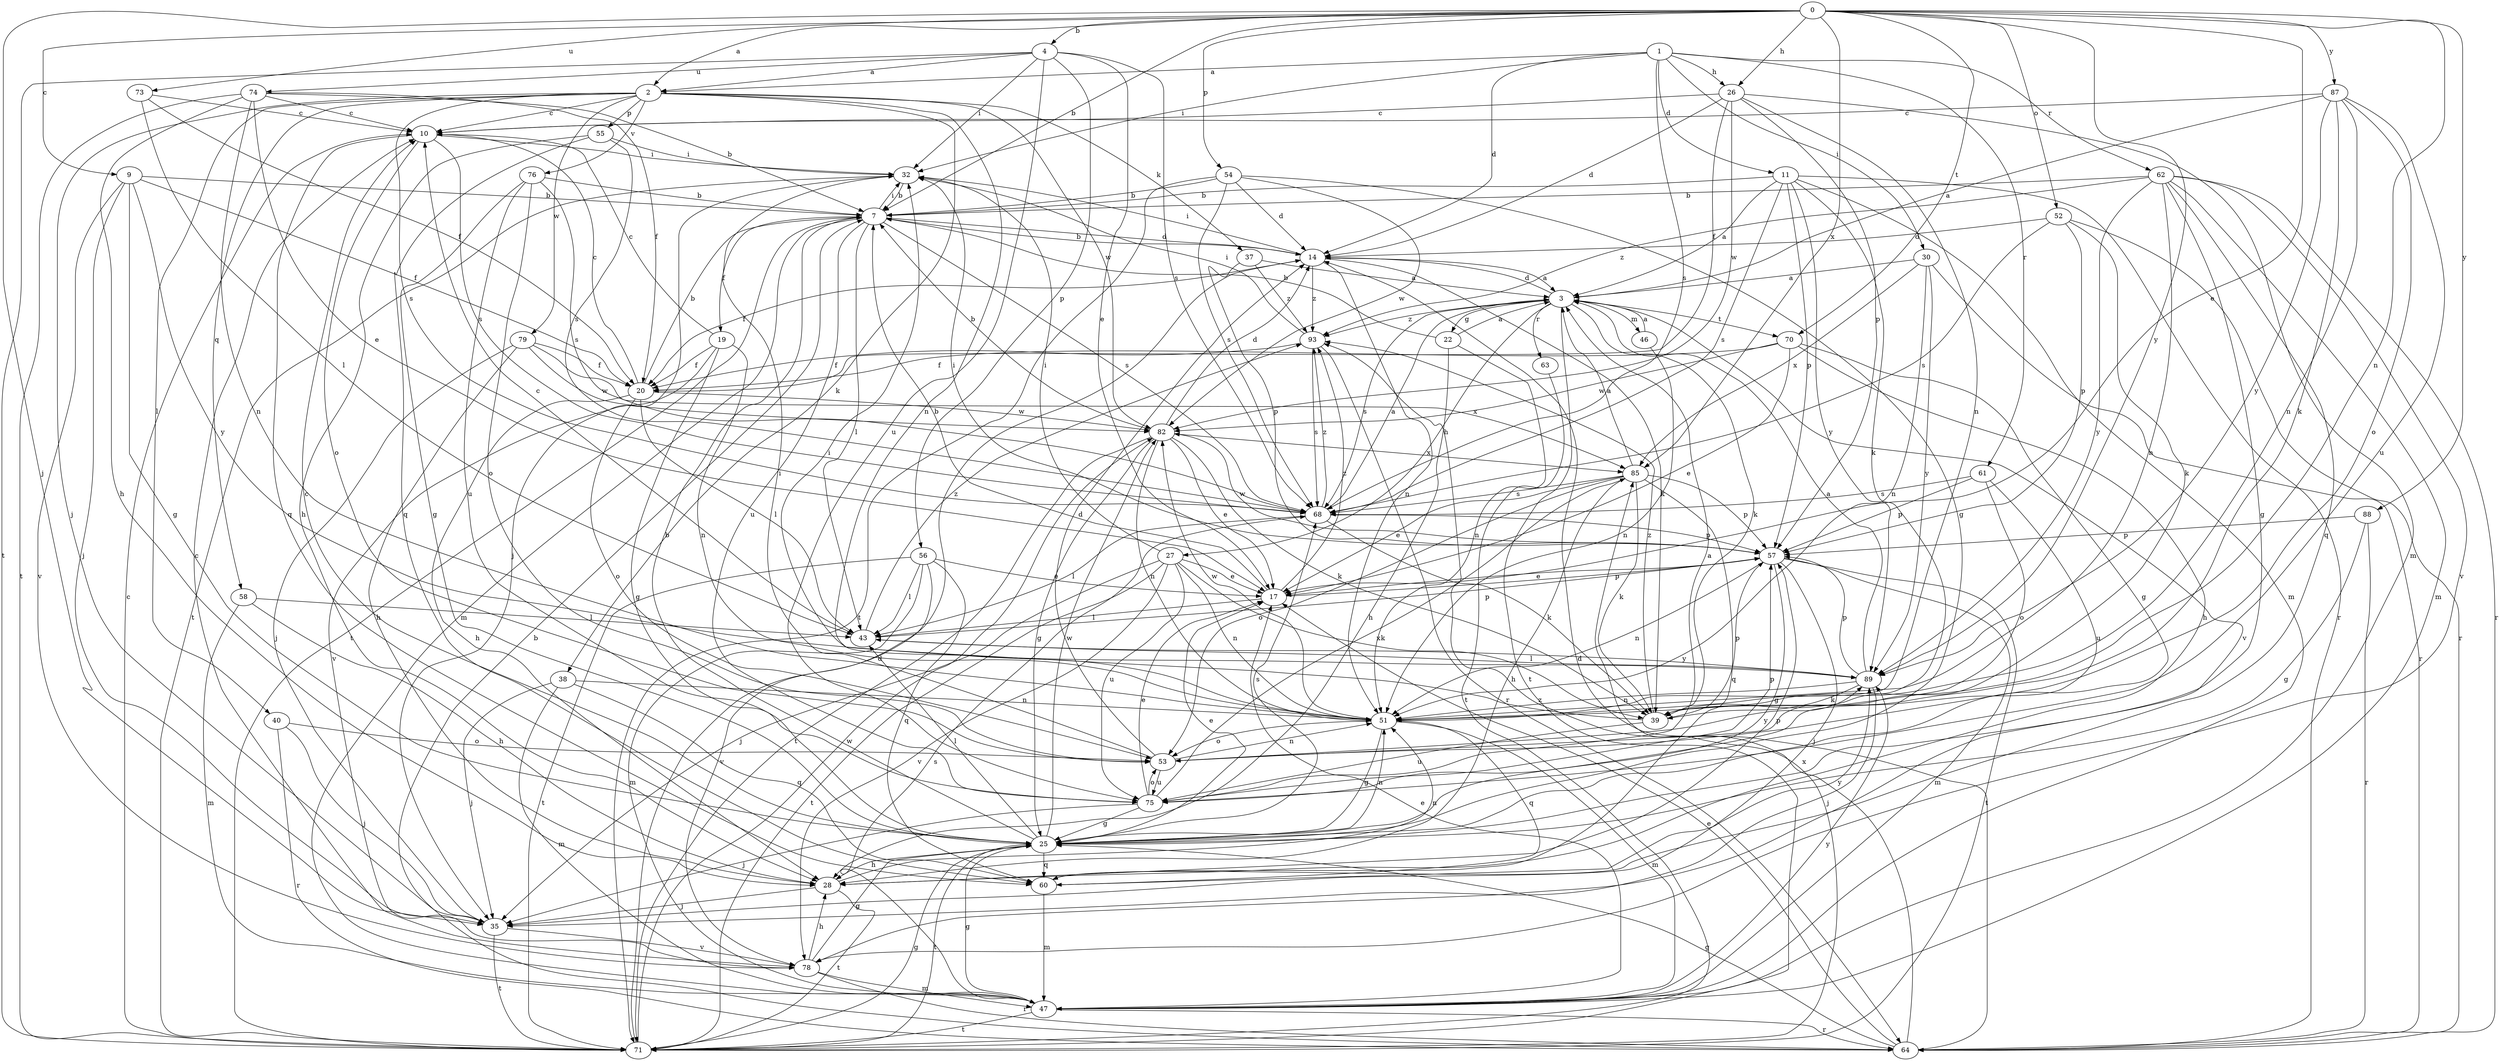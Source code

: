 strict digraph  {
0;
1;
2;
3;
4;
7;
9;
10;
11;
14;
17;
19;
20;
22;
25;
26;
27;
28;
30;
32;
35;
37;
38;
39;
40;
43;
46;
47;
51;
52;
53;
54;
55;
56;
57;
58;
60;
61;
62;
63;
64;
68;
70;
71;
73;
74;
75;
76;
78;
79;
82;
85;
87;
88;
89;
93;
0 -> 2  [label=a];
0 -> 4  [label=b];
0 -> 7  [label=b];
0 -> 9  [label=c];
0 -> 17  [label=e];
0 -> 26  [label=h];
0 -> 35  [label=j];
0 -> 51  [label=n];
0 -> 52  [label=o];
0 -> 54  [label=p];
0 -> 70  [label=t];
0 -> 73  [label=u];
0 -> 85  [label=x];
0 -> 87  [label=y];
0 -> 88  [label=y];
0 -> 89  [label=y];
1 -> 2  [label=a];
1 -> 11  [label=d];
1 -> 14  [label=d];
1 -> 26  [label=h];
1 -> 30  [label=i];
1 -> 32  [label=i];
1 -> 61  [label=r];
1 -> 62  [label=r];
1 -> 68  [label=s];
2 -> 10  [label=c];
2 -> 35  [label=j];
2 -> 37  [label=k];
2 -> 38  [label=k];
2 -> 40  [label=l];
2 -> 51  [label=n];
2 -> 55  [label=p];
2 -> 58  [label=q];
2 -> 68  [label=s];
2 -> 76  [label=v];
2 -> 79  [label=w];
2 -> 82  [label=w];
3 -> 14  [label=d];
3 -> 22  [label=g];
3 -> 27  [label=h];
3 -> 39  [label=k];
3 -> 46  [label=m];
3 -> 63  [label=r];
3 -> 68  [label=s];
3 -> 70  [label=t];
3 -> 71  [label=t];
3 -> 78  [label=v];
3 -> 93  [label=z];
4 -> 2  [label=a];
4 -> 17  [label=e];
4 -> 32  [label=i];
4 -> 56  [label=p];
4 -> 68  [label=s];
4 -> 71  [label=t];
4 -> 74  [label=u];
4 -> 75  [label=u];
7 -> 14  [label=d];
7 -> 19  [label=f];
7 -> 32  [label=i];
7 -> 43  [label=l];
7 -> 47  [label=m];
7 -> 68  [label=s];
7 -> 71  [label=t];
7 -> 75  [label=u];
9 -> 7  [label=b];
9 -> 20  [label=f];
9 -> 25  [label=g];
9 -> 35  [label=j];
9 -> 78  [label=v];
9 -> 89  [label=y];
10 -> 32  [label=i];
10 -> 53  [label=o];
10 -> 60  [label=q];
10 -> 68  [label=s];
11 -> 3  [label=a];
11 -> 7  [label=b];
11 -> 39  [label=k];
11 -> 47  [label=m];
11 -> 57  [label=p];
11 -> 64  [label=r];
11 -> 68  [label=s];
11 -> 89  [label=y];
14 -> 3  [label=a];
14 -> 7  [label=b];
14 -> 20  [label=f];
14 -> 32  [label=i];
14 -> 39  [label=k];
14 -> 51  [label=n];
14 -> 93  [label=z];
17 -> 7  [label=b];
17 -> 43  [label=l];
17 -> 57  [label=p];
17 -> 93  [label=z];
19 -> 10  [label=c];
19 -> 20  [label=f];
19 -> 25  [label=g];
19 -> 51  [label=n];
19 -> 78  [label=v];
20 -> 7  [label=b];
20 -> 10  [label=c];
20 -> 28  [label=h];
20 -> 43  [label=l];
20 -> 53  [label=o];
20 -> 82  [label=w];
22 -> 3  [label=a];
22 -> 7  [label=b];
22 -> 28  [label=h];
22 -> 51  [label=n];
25 -> 7  [label=b];
25 -> 10  [label=c];
25 -> 17  [label=e];
25 -> 28  [label=h];
25 -> 43  [label=l];
25 -> 51  [label=n];
25 -> 60  [label=q];
25 -> 68  [label=s];
25 -> 71  [label=t];
25 -> 82  [label=w];
26 -> 10  [label=c];
26 -> 14  [label=d];
26 -> 20  [label=f];
26 -> 47  [label=m];
26 -> 51  [label=n];
26 -> 57  [label=p];
26 -> 82  [label=w];
27 -> 17  [label=e];
27 -> 32  [label=i];
27 -> 35  [label=j];
27 -> 39  [label=k];
27 -> 51  [label=n];
27 -> 71  [label=t];
27 -> 75  [label=u];
27 -> 78  [label=v];
28 -> 35  [label=j];
28 -> 51  [label=n];
28 -> 57  [label=p];
28 -> 71  [label=t];
30 -> 3  [label=a];
30 -> 51  [label=n];
30 -> 64  [label=r];
30 -> 85  [label=x];
30 -> 89  [label=y];
32 -> 7  [label=b];
32 -> 35  [label=j];
32 -> 71  [label=t];
35 -> 71  [label=t];
35 -> 78  [label=v];
37 -> 3  [label=a];
37 -> 57  [label=p];
37 -> 93  [label=z];
38 -> 35  [label=j];
38 -> 47  [label=m];
38 -> 51  [label=n];
38 -> 60  [label=q];
39 -> 32  [label=i];
39 -> 57  [label=p];
39 -> 75  [label=u];
39 -> 93  [label=z];
40 -> 35  [label=j];
40 -> 53  [label=o];
40 -> 64  [label=r];
43 -> 10  [label=c];
43 -> 57  [label=p];
43 -> 89  [label=y];
43 -> 93  [label=z];
46 -> 3  [label=a];
46 -> 51  [label=n];
47 -> 17  [label=e];
47 -> 25  [label=g];
47 -> 64  [label=r];
47 -> 68  [label=s];
47 -> 71  [label=t];
47 -> 89  [label=y];
51 -> 25  [label=g];
51 -> 47  [label=m];
51 -> 53  [label=o];
51 -> 60  [label=q];
51 -> 82  [label=w];
52 -> 14  [label=d];
52 -> 39  [label=k];
52 -> 57  [label=p];
52 -> 64  [label=r];
52 -> 68  [label=s];
53 -> 14  [label=d];
53 -> 32  [label=i];
53 -> 51  [label=n];
53 -> 75  [label=u];
53 -> 89  [label=y];
54 -> 7  [label=b];
54 -> 14  [label=d];
54 -> 25  [label=g];
54 -> 68  [label=s];
54 -> 71  [label=t];
54 -> 82  [label=w];
55 -> 28  [label=h];
55 -> 32  [label=i];
55 -> 60  [label=q];
55 -> 68  [label=s];
56 -> 17  [label=e];
56 -> 43  [label=l];
56 -> 47  [label=m];
56 -> 60  [label=q];
56 -> 71  [label=t];
56 -> 78  [label=v];
57 -> 17  [label=e];
57 -> 25  [label=g];
57 -> 32  [label=i];
57 -> 35  [label=j];
57 -> 47  [label=m];
57 -> 51  [label=n];
57 -> 71  [label=t];
57 -> 82  [label=w];
58 -> 28  [label=h];
58 -> 43  [label=l];
58 -> 47  [label=m];
60 -> 47  [label=m];
60 -> 89  [label=y];
61 -> 53  [label=o];
61 -> 57  [label=p];
61 -> 68  [label=s];
61 -> 75  [label=u];
62 -> 7  [label=b];
62 -> 25  [label=g];
62 -> 47  [label=m];
62 -> 51  [label=n];
62 -> 60  [label=q];
62 -> 64  [label=r];
62 -> 78  [label=v];
62 -> 89  [label=y];
62 -> 93  [label=z];
63 -> 71  [label=t];
64 -> 7  [label=b];
64 -> 14  [label=d];
64 -> 17  [label=e];
64 -> 25  [label=g];
64 -> 93  [label=z];
68 -> 3  [label=a];
68 -> 39  [label=k];
68 -> 43  [label=l];
68 -> 57  [label=p];
68 -> 93  [label=z];
70 -> 17  [label=e];
70 -> 20  [label=f];
70 -> 25  [label=g];
70 -> 28  [label=h];
70 -> 82  [label=w];
71 -> 10  [label=c];
71 -> 14  [label=d];
71 -> 25  [label=g];
71 -> 82  [label=w];
71 -> 85  [label=x];
73 -> 10  [label=c];
73 -> 20  [label=f];
73 -> 43  [label=l];
74 -> 7  [label=b];
74 -> 10  [label=c];
74 -> 17  [label=e];
74 -> 20  [label=f];
74 -> 28  [label=h];
74 -> 51  [label=n];
74 -> 71  [label=t];
75 -> 3  [label=a];
75 -> 17  [label=e];
75 -> 25  [label=g];
75 -> 35  [label=j];
75 -> 53  [label=o];
75 -> 57  [label=p];
75 -> 85  [label=x];
76 -> 7  [label=b];
76 -> 25  [label=g];
76 -> 53  [label=o];
76 -> 68  [label=s];
76 -> 75  [label=u];
78 -> 10  [label=c];
78 -> 25  [label=g];
78 -> 28  [label=h];
78 -> 47  [label=m];
78 -> 64  [label=r];
79 -> 20  [label=f];
79 -> 28  [label=h];
79 -> 35  [label=j];
79 -> 82  [label=w];
79 -> 85  [label=x];
82 -> 7  [label=b];
82 -> 14  [label=d];
82 -> 17  [label=e];
82 -> 25  [label=g];
82 -> 39  [label=k];
82 -> 51  [label=n];
82 -> 71  [label=t];
82 -> 85  [label=x];
85 -> 3  [label=a];
85 -> 17  [label=e];
85 -> 28  [label=h];
85 -> 39  [label=k];
85 -> 53  [label=o];
85 -> 57  [label=p];
85 -> 60  [label=q];
85 -> 68  [label=s];
87 -> 3  [label=a];
87 -> 10  [label=c];
87 -> 39  [label=k];
87 -> 51  [label=n];
87 -> 53  [label=o];
87 -> 75  [label=u];
87 -> 89  [label=y];
88 -> 25  [label=g];
88 -> 57  [label=p];
88 -> 64  [label=r];
89 -> 3  [label=a];
89 -> 35  [label=j];
89 -> 39  [label=k];
89 -> 43  [label=l];
89 -> 51  [label=n];
89 -> 57  [label=p];
93 -> 20  [label=f];
93 -> 32  [label=i];
93 -> 64  [label=r];
93 -> 68  [label=s];
}
